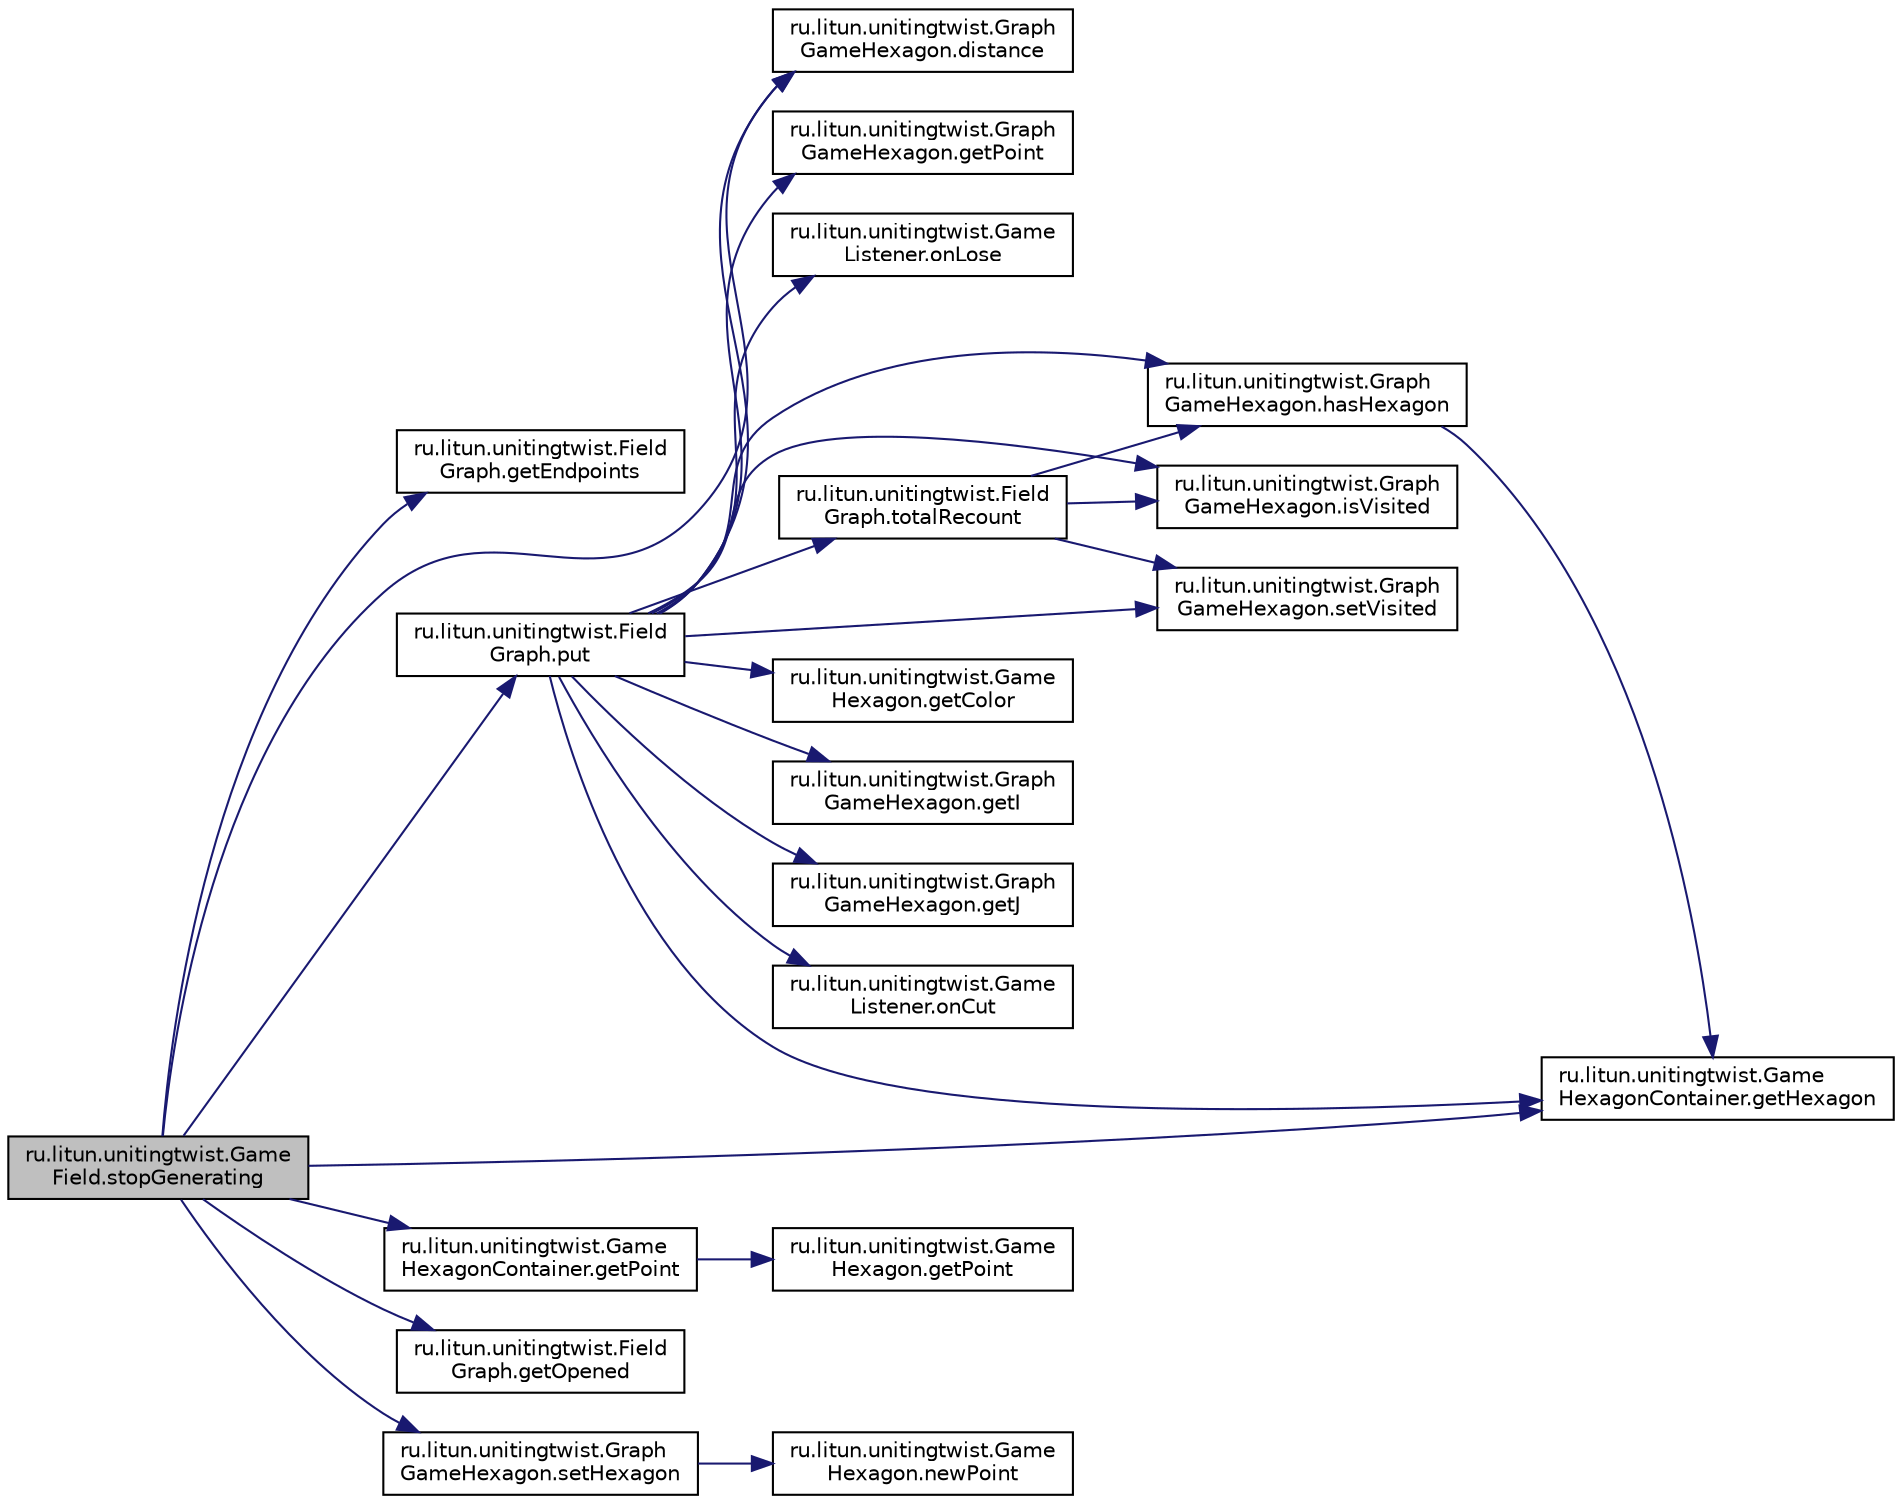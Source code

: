 digraph "ru.litun.unitingtwist.GameField.stopGenerating"
{
  edge [fontname="Helvetica",fontsize="10",labelfontname="Helvetica",labelfontsize="10"];
  node [fontname="Helvetica",fontsize="10",shape=record];
  rankdir="LR";
  Node53 [label="ru.litun.unitingtwist.Game\lField.stopGenerating",height=0.2,width=0.4,color="black", fillcolor="grey75", style="filled", fontcolor="black"];
  Node53 -> Node54 [color="midnightblue",fontsize="10",style="solid",fontname="Helvetica"];
  Node54 [label="ru.litun.unitingtwist.Field\lGraph.getEndpoints",height=0.2,width=0.4,color="black", fillcolor="white", style="filled",URL="$classru_1_1litun_1_1unitingtwist_1_1_field_graph.html#a3dbfa4ff8227a0a86a7b28fcd25e9ea8"];
  Node53 -> Node55 [color="midnightblue",fontsize="10",style="solid",fontname="Helvetica"];
  Node55 [label="ru.litun.unitingtwist.Graph\lGameHexagon.distance",height=0.2,width=0.4,color="black", fillcolor="white", style="filled",URL="$classru_1_1litun_1_1unitingtwist_1_1_graph_game_hexagon.html#a68e743b820be9d219f40ee158a471624"];
  Node53 -> Node56 [color="midnightblue",fontsize="10",style="solid",fontname="Helvetica"];
  Node56 [label="ru.litun.unitingtwist.Game\lHexagonContainer.getPoint",height=0.2,width=0.4,color="black", fillcolor="white", style="filled",URL="$classru_1_1litun_1_1unitingtwist_1_1_game_hexagon_container.html#a665764f6ed18bfa33ef795172ed03ccd"];
  Node56 -> Node57 [color="midnightblue",fontsize="10",style="solid",fontname="Helvetica"];
  Node57 [label="ru.litun.unitingtwist.Game\lHexagon.getPoint",height=0.2,width=0.4,color="black", fillcolor="white", style="filled",URL="$classru_1_1litun_1_1unitingtwist_1_1_game_hexagon.html#a043598270f1d27b5124eceb4e3d7f322"];
  Node53 -> Node58 [color="midnightblue",fontsize="10",style="solid",fontname="Helvetica"];
  Node58 [label="ru.litun.unitingtwist.Field\lGraph.getOpened",height=0.2,width=0.4,color="black", fillcolor="white", style="filled",URL="$classru_1_1litun_1_1unitingtwist_1_1_field_graph.html#a24161e8b48f12a0309ccd99b0697d640"];
  Node53 -> Node59 [color="midnightblue",fontsize="10",style="solid",fontname="Helvetica"];
  Node59 [label="ru.litun.unitingtwist.Graph\lGameHexagon.setHexagon",height=0.2,width=0.4,color="black", fillcolor="white", style="filled",URL="$classru_1_1litun_1_1unitingtwist_1_1_graph_game_hexagon.html#a5bd689eaf6ccd3ce3598ae62f6def779"];
  Node59 -> Node60 [color="midnightblue",fontsize="10",style="solid",fontname="Helvetica"];
  Node60 [label="ru.litun.unitingtwist.Game\lHexagon.newPoint",height=0.2,width=0.4,color="black", fillcolor="white", style="filled",URL="$classru_1_1litun_1_1unitingtwist_1_1_game_hexagon.html#ad60bebf76a0f097807c83e9e4795f91f"];
  Node53 -> Node61 [color="midnightblue",fontsize="10",style="solid",fontname="Helvetica"];
  Node61 [label="ru.litun.unitingtwist.Game\lHexagonContainer.getHexagon",height=0.2,width=0.4,color="black", fillcolor="white", style="filled",URL="$classru_1_1litun_1_1unitingtwist_1_1_game_hexagon_container.html#ad02748b35ee83501d3e757c71965040c"];
  Node53 -> Node62 [color="midnightblue",fontsize="10",style="solid",fontname="Helvetica"];
  Node62 [label="ru.litun.unitingtwist.Field\lGraph.put",height=0.2,width=0.4,color="black", fillcolor="white", style="filled",URL="$classru_1_1litun_1_1unitingtwist_1_1_field_graph.html#a755dd5efc29497ebbda639f094862899"];
  Node62 -> Node61 [color="midnightblue",fontsize="10",style="solid",fontname="Helvetica"];
  Node62 -> Node63 [color="midnightblue",fontsize="10",style="solid",fontname="Helvetica"];
  Node63 [label="ru.litun.unitingtwist.Game\lHexagon.getColor",height=0.2,width=0.4,color="black", fillcolor="white", style="filled",URL="$classru_1_1litun_1_1unitingtwist_1_1_game_hexagon.html#a5946e4b92db10d9aba75227f974654b9"];
  Node62 -> Node64 [color="midnightblue",fontsize="10",style="solid",fontname="Helvetica"];
  Node64 [label="ru.litun.unitingtwist.Graph\lGameHexagon.isVisited",height=0.2,width=0.4,color="black", fillcolor="white", style="filled",URL="$classru_1_1litun_1_1unitingtwist_1_1_graph_game_hexagon.html#a25be4a688521fa0dacb3efc18d58f443"];
  Node62 -> Node65 [color="midnightblue",fontsize="10",style="solid",fontname="Helvetica"];
  Node65 [label="ru.litun.unitingtwist.Graph\lGameHexagon.setVisited",height=0.2,width=0.4,color="black", fillcolor="white", style="filled",URL="$classru_1_1litun_1_1unitingtwist_1_1_graph_game_hexagon.html#a3647c94fdd8c6f215d9907d99ef2f692"];
  Node62 -> Node66 [color="midnightblue",fontsize="10",style="solid",fontname="Helvetica"];
  Node66 [label="ru.litun.unitingtwist.Graph\lGameHexagon.getI",height=0.2,width=0.4,color="black", fillcolor="white", style="filled",URL="$classru_1_1litun_1_1unitingtwist_1_1_graph_game_hexagon.html#a73ce9af729e40c9cedb59fb49df0f925"];
  Node62 -> Node67 [color="midnightblue",fontsize="10",style="solid",fontname="Helvetica"];
  Node67 [label="ru.litun.unitingtwist.Graph\lGameHexagon.getJ",height=0.2,width=0.4,color="black", fillcolor="white", style="filled",URL="$classru_1_1litun_1_1unitingtwist_1_1_graph_game_hexagon.html#a36f89a2cc0f6d69e8e6fc5179af2d9e6"];
  Node62 -> Node68 [color="midnightblue",fontsize="10",style="solid",fontname="Helvetica"];
  Node68 [label="ru.litun.unitingtwist.Graph\lGameHexagon.hasHexagon",height=0.2,width=0.4,color="black", fillcolor="white", style="filled",URL="$classru_1_1litun_1_1unitingtwist_1_1_graph_game_hexagon.html#a30ce455d1126188cee5d980526f7c0b4"];
  Node68 -> Node61 [color="midnightblue",fontsize="10",style="solid",fontname="Helvetica"];
  Node62 -> Node69 [color="midnightblue",fontsize="10",style="solid",fontname="Helvetica"];
  Node69 [label="ru.litun.unitingtwist.Game\lListener.onCut",height=0.2,width=0.4,color="black", fillcolor="white", style="filled",URL="$interfaceru_1_1litun_1_1unitingtwist_1_1_game_listener.html#adafecfd932ba0e4d5079f4539eafae51"];
  Node62 -> Node55 [color="midnightblue",fontsize="10",style="solid",fontname="Helvetica"];
  Node62 -> Node70 [color="midnightblue",fontsize="10",style="solid",fontname="Helvetica"];
  Node70 [label="ru.litun.unitingtwist.Graph\lGameHexagon.getPoint",height=0.2,width=0.4,color="black", fillcolor="white", style="filled",URL="$classru_1_1litun_1_1unitingtwist_1_1_graph_game_hexagon.html#afccf3f35cc97c658db2bdd56b838b945"];
  Node62 -> Node71 [color="midnightblue",fontsize="10",style="solid",fontname="Helvetica"];
  Node71 [label="ru.litun.unitingtwist.Game\lListener.onLose",height=0.2,width=0.4,color="black", fillcolor="white", style="filled",URL="$interfaceru_1_1litun_1_1unitingtwist_1_1_game_listener.html#abacd37385eb1c46dd8ddc5c84c33e850"];
  Node62 -> Node72 [color="midnightblue",fontsize="10",style="solid",fontname="Helvetica"];
  Node72 [label="ru.litun.unitingtwist.Field\lGraph.totalRecount",height=0.2,width=0.4,color="black", fillcolor="white", style="filled",URL="$classru_1_1litun_1_1unitingtwist_1_1_field_graph.html#a002003f050d66cd83467e4e55457480c"];
  Node72 -> Node64 [color="midnightblue",fontsize="10",style="solid",fontname="Helvetica"];
  Node72 -> Node65 [color="midnightblue",fontsize="10",style="solid",fontname="Helvetica"];
  Node72 -> Node68 [color="midnightblue",fontsize="10",style="solid",fontname="Helvetica"];
}
